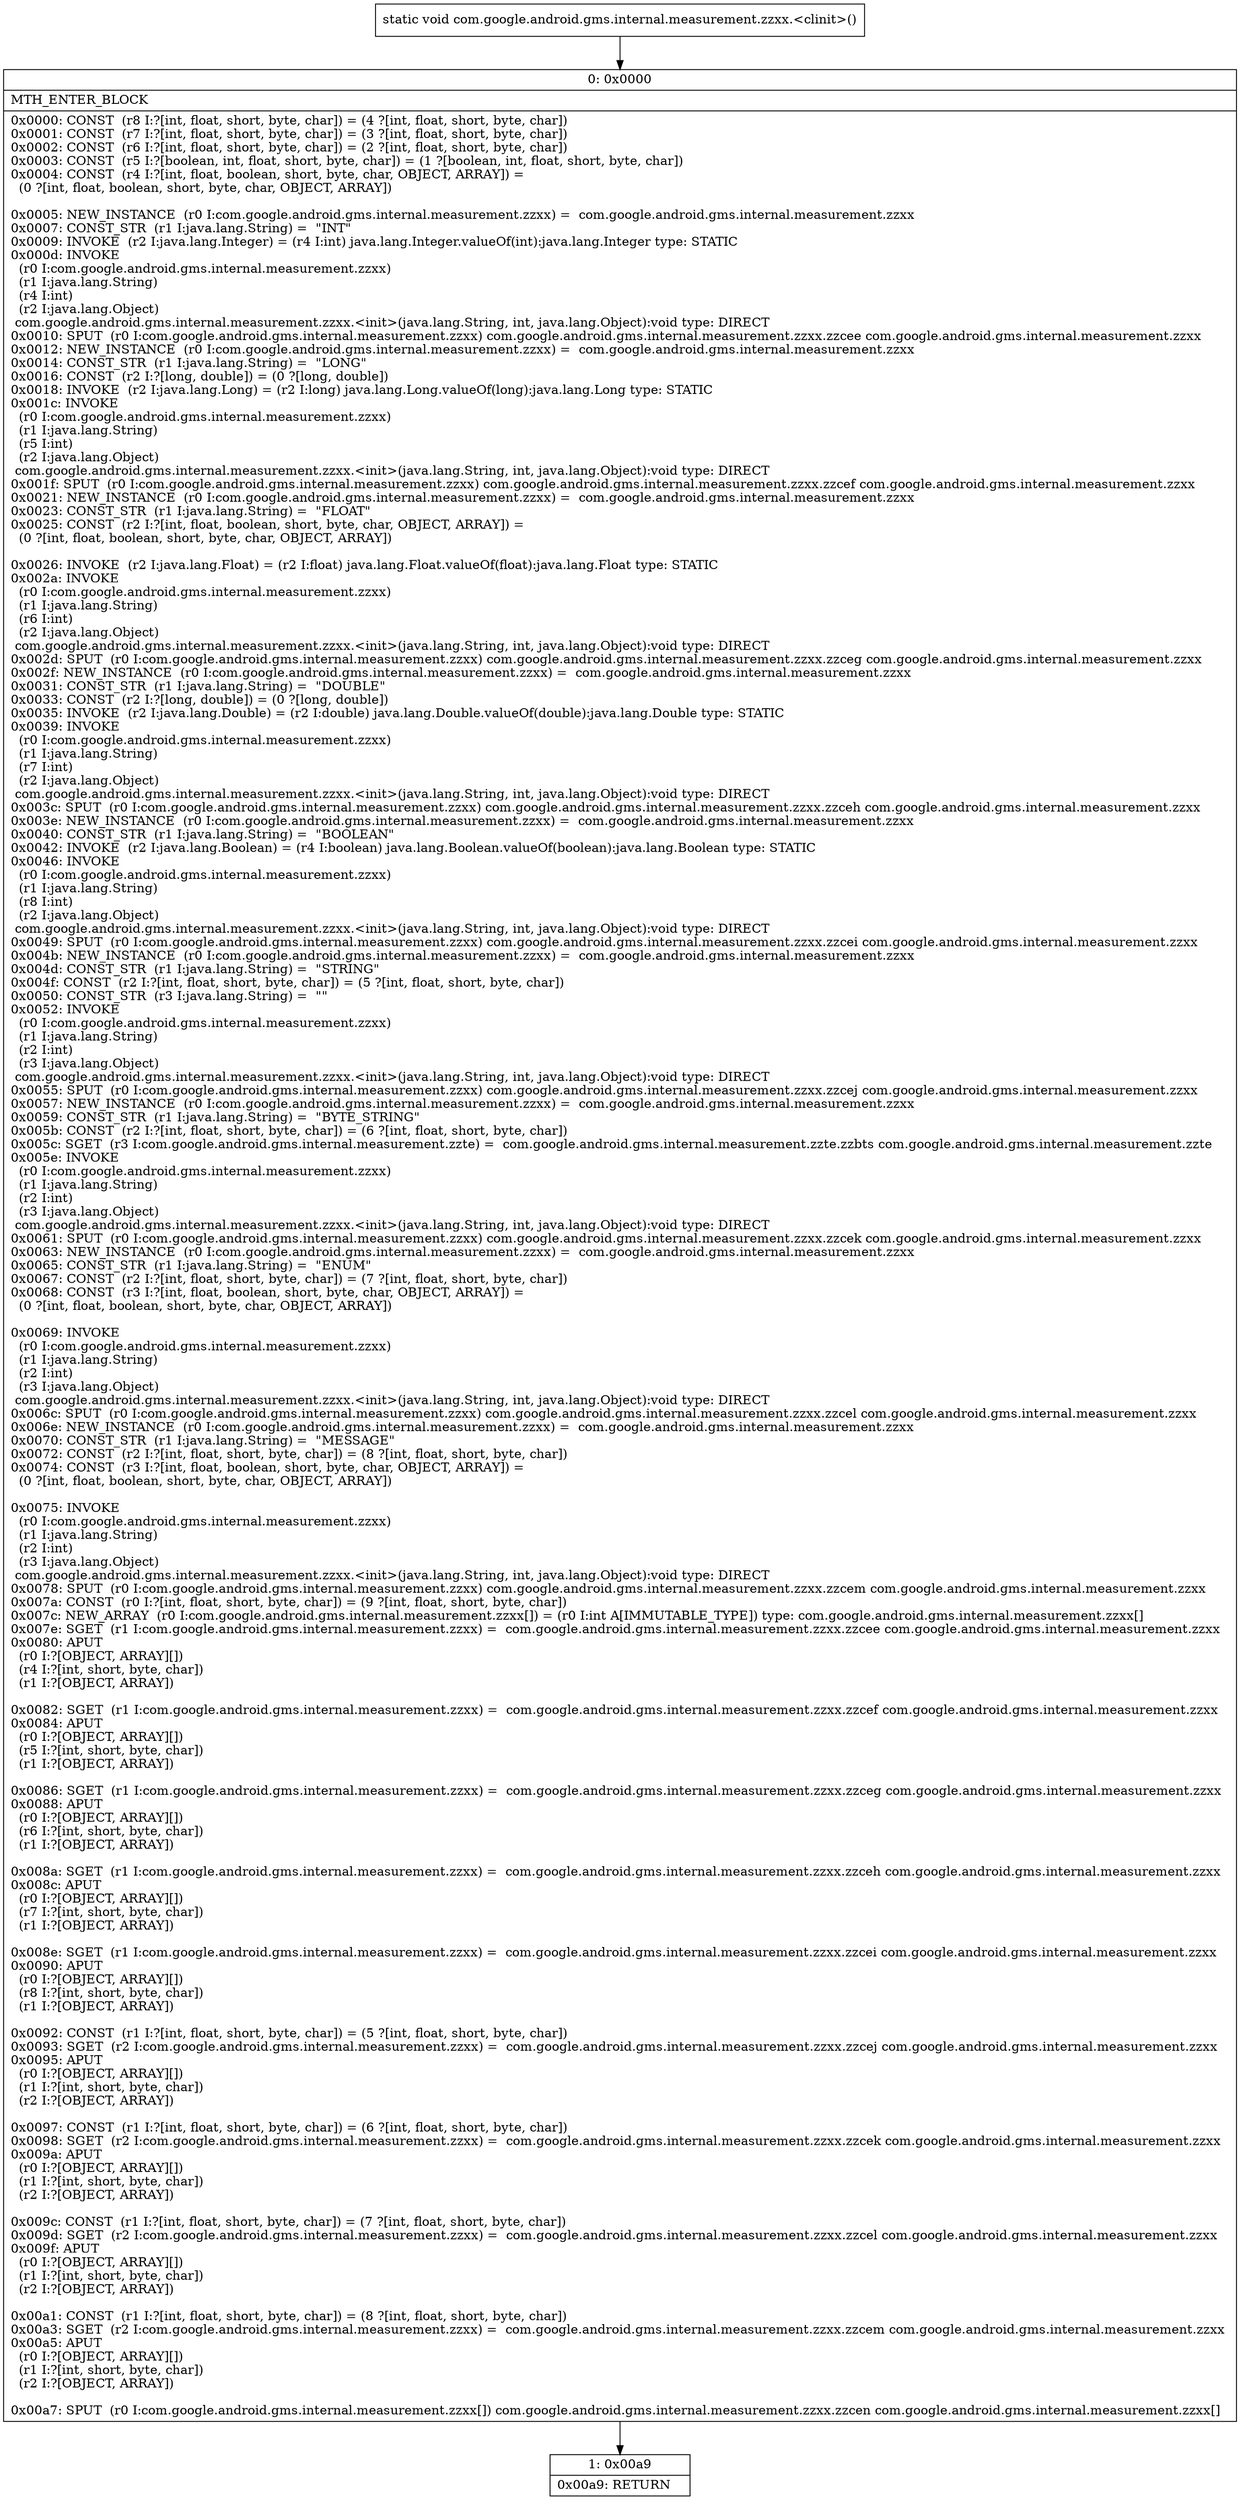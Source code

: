 digraph "CFG forcom.google.android.gms.internal.measurement.zzxx.\<clinit\>()V" {
Node_0 [shape=record,label="{0\:\ 0x0000|MTH_ENTER_BLOCK\l|0x0000: CONST  (r8 I:?[int, float, short, byte, char]) = (4 ?[int, float, short, byte, char]) \l0x0001: CONST  (r7 I:?[int, float, short, byte, char]) = (3 ?[int, float, short, byte, char]) \l0x0002: CONST  (r6 I:?[int, float, short, byte, char]) = (2 ?[int, float, short, byte, char]) \l0x0003: CONST  (r5 I:?[boolean, int, float, short, byte, char]) = (1 ?[boolean, int, float, short, byte, char]) \l0x0004: CONST  (r4 I:?[int, float, boolean, short, byte, char, OBJECT, ARRAY]) = \l  (0 ?[int, float, boolean, short, byte, char, OBJECT, ARRAY])\l \l0x0005: NEW_INSTANCE  (r0 I:com.google.android.gms.internal.measurement.zzxx) =  com.google.android.gms.internal.measurement.zzxx \l0x0007: CONST_STR  (r1 I:java.lang.String) =  \"INT\" \l0x0009: INVOKE  (r2 I:java.lang.Integer) = (r4 I:int) java.lang.Integer.valueOf(int):java.lang.Integer type: STATIC \l0x000d: INVOKE  \l  (r0 I:com.google.android.gms.internal.measurement.zzxx)\l  (r1 I:java.lang.String)\l  (r4 I:int)\l  (r2 I:java.lang.Object)\l com.google.android.gms.internal.measurement.zzxx.\<init\>(java.lang.String, int, java.lang.Object):void type: DIRECT \l0x0010: SPUT  (r0 I:com.google.android.gms.internal.measurement.zzxx) com.google.android.gms.internal.measurement.zzxx.zzcee com.google.android.gms.internal.measurement.zzxx \l0x0012: NEW_INSTANCE  (r0 I:com.google.android.gms.internal.measurement.zzxx) =  com.google.android.gms.internal.measurement.zzxx \l0x0014: CONST_STR  (r1 I:java.lang.String) =  \"LONG\" \l0x0016: CONST  (r2 I:?[long, double]) = (0 ?[long, double]) \l0x0018: INVOKE  (r2 I:java.lang.Long) = (r2 I:long) java.lang.Long.valueOf(long):java.lang.Long type: STATIC \l0x001c: INVOKE  \l  (r0 I:com.google.android.gms.internal.measurement.zzxx)\l  (r1 I:java.lang.String)\l  (r5 I:int)\l  (r2 I:java.lang.Object)\l com.google.android.gms.internal.measurement.zzxx.\<init\>(java.lang.String, int, java.lang.Object):void type: DIRECT \l0x001f: SPUT  (r0 I:com.google.android.gms.internal.measurement.zzxx) com.google.android.gms.internal.measurement.zzxx.zzcef com.google.android.gms.internal.measurement.zzxx \l0x0021: NEW_INSTANCE  (r0 I:com.google.android.gms.internal.measurement.zzxx) =  com.google.android.gms.internal.measurement.zzxx \l0x0023: CONST_STR  (r1 I:java.lang.String) =  \"FLOAT\" \l0x0025: CONST  (r2 I:?[int, float, boolean, short, byte, char, OBJECT, ARRAY]) = \l  (0 ?[int, float, boolean, short, byte, char, OBJECT, ARRAY])\l \l0x0026: INVOKE  (r2 I:java.lang.Float) = (r2 I:float) java.lang.Float.valueOf(float):java.lang.Float type: STATIC \l0x002a: INVOKE  \l  (r0 I:com.google.android.gms.internal.measurement.zzxx)\l  (r1 I:java.lang.String)\l  (r6 I:int)\l  (r2 I:java.lang.Object)\l com.google.android.gms.internal.measurement.zzxx.\<init\>(java.lang.String, int, java.lang.Object):void type: DIRECT \l0x002d: SPUT  (r0 I:com.google.android.gms.internal.measurement.zzxx) com.google.android.gms.internal.measurement.zzxx.zzceg com.google.android.gms.internal.measurement.zzxx \l0x002f: NEW_INSTANCE  (r0 I:com.google.android.gms.internal.measurement.zzxx) =  com.google.android.gms.internal.measurement.zzxx \l0x0031: CONST_STR  (r1 I:java.lang.String) =  \"DOUBLE\" \l0x0033: CONST  (r2 I:?[long, double]) = (0 ?[long, double]) \l0x0035: INVOKE  (r2 I:java.lang.Double) = (r2 I:double) java.lang.Double.valueOf(double):java.lang.Double type: STATIC \l0x0039: INVOKE  \l  (r0 I:com.google.android.gms.internal.measurement.zzxx)\l  (r1 I:java.lang.String)\l  (r7 I:int)\l  (r2 I:java.lang.Object)\l com.google.android.gms.internal.measurement.zzxx.\<init\>(java.lang.String, int, java.lang.Object):void type: DIRECT \l0x003c: SPUT  (r0 I:com.google.android.gms.internal.measurement.zzxx) com.google.android.gms.internal.measurement.zzxx.zzceh com.google.android.gms.internal.measurement.zzxx \l0x003e: NEW_INSTANCE  (r0 I:com.google.android.gms.internal.measurement.zzxx) =  com.google.android.gms.internal.measurement.zzxx \l0x0040: CONST_STR  (r1 I:java.lang.String) =  \"BOOLEAN\" \l0x0042: INVOKE  (r2 I:java.lang.Boolean) = (r4 I:boolean) java.lang.Boolean.valueOf(boolean):java.lang.Boolean type: STATIC \l0x0046: INVOKE  \l  (r0 I:com.google.android.gms.internal.measurement.zzxx)\l  (r1 I:java.lang.String)\l  (r8 I:int)\l  (r2 I:java.lang.Object)\l com.google.android.gms.internal.measurement.zzxx.\<init\>(java.lang.String, int, java.lang.Object):void type: DIRECT \l0x0049: SPUT  (r0 I:com.google.android.gms.internal.measurement.zzxx) com.google.android.gms.internal.measurement.zzxx.zzcei com.google.android.gms.internal.measurement.zzxx \l0x004b: NEW_INSTANCE  (r0 I:com.google.android.gms.internal.measurement.zzxx) =  com.google.android.gms.internal.measurement.zzxx \l0x004d: CONST_STR  (r1 I:java.lang.String) =  \"STRING\" \l0x004f: CONST  (r2 I:?[int, float, short, byte, char]) = (5 ?[int, float, short, byte, char]) \l0x0050: CONST_STR  (r3 I:java.lang.String) =  \"\" \l0x0052: INVOKE  \l  (r0 I:com.google.android.gms.internal.measurement.zzxx)\l  (r1 I:java.lang.String)\l  (r2 I:int)\l  (r3 I:java.lang.Object)\l com.google.android.gms.internal.measurement.zzxx.\<init\>(java.lang.String, int, java.lang.Object):void type: DIRECT \l0x0055: SPUT  (r0 I:com.google.android.gms.internal.measurement.zzxx) com.google.android.gms.internal.measurement.zzxx.zzcej com.google.android.gms.internal.measurement.zzxx \l0x0057: NEW_INSTANCE  (r0 I:com.google.android.gms.internal.measurement.zzxx) =  com.google.android.gms.internal.measurement.zzxx \l0x0059: CONST_STR  (r1 I:java.lang.String) =  \"BYTE_STRING\" \l0x005b: CONST  (r2 I:?[int, float, short, byte, char]) = (6 ?[int, float, short, byte, char]) \l0x005c: SGET  (r3 I:com.google.android.gms.internal.measurement.zzte) =  com.google.android.gms.internal.measurement.zzte.zzbts com.google.android.gms.internal.measurement.zzte \l0x005e: INVOKE  \l  (r0 I:com.google.android.gms.internal.measurement.zzxx)\l  (r1 I:java.lang.String)\l  (r2 I:int)\l  (r3 I:java.lang.Object)\l com.google.android.gms.internal.measurement.zzxx.\<init\>(java.lang.String, int, java.lang.Object):void type: DIRECT \l0x0061: SPUT  (r0 I:com.google.android.gms.internal.measurement.zzxx) com.google.android.gms.internal.measurement.zzxx.zzcek com.google.android.gms.internal.measurement.zzxx \l0x0063: NEW_INSTANCE  (r0 I:com.google.android.gms.internal.measurement.zzxx) =  com.google.android.gms.internal.measurement.zzxx \l0x0065: CONST_STR  (r1 I:java.lang.String) =  \"ENUM\" \l0x0067: CONST  (r2 I:?[int, float, short, byte, char]) = (7 ?[int, float, short, byte, char]) \l0x0068: CONST  (r3 I:?[int, float, boolean, short, byte, char, OBJECT, ARRAY]) = \l  (0 ?[int, float, boolean, short, byte, char, OBJECT, ARRAY])\l \l0x0069: INVOKE  \l  (r0 I:com.google.android.gms.internal.measurement.zzxx)\l  (r1 I:java.lang.String)\l  (r2 I:int)\l  (r3 I:java.lang.Object)\l com.google.android.gms.internal.measurement.zzxx.\<init\>(java.lang.String, int, java.lang.Object):void type: DIRECT \l0x006c: SPUT  (r0 I:com.google.android.gms.internal.measurement.zzxx) com.google.android.gms.internal.measurement.zzxx.zzcel com.google.android.gms.internal.measurement.zzxx \l0x006e: NEW_INSTANCE  (r0 I:com.google.android.gms.internal.measurement.zzxx) =  com.google.android.gms.internal.measurement.zzxx \l0x0070: CONST_STR  (r1 I:java.lang.String) =  \"MESSAGE\" \l0x0072: CONST  (r2 I:?[int, float, short, byte, char]) = (8 ?[int, float, short, byte, char]) \l0x0074: CONST  (r3 I:?[int, float, boolean, short, byte, char, OBJECT, ARRAY]) = \l  (0 ?[int, float, boolean, short, byte, char, OBJECT, ARRAY])\l \l0x0075: INVOKE  \l  (r0 I:com.google.android.gms.internal.measurement.zzxx)\l  (r1 I:java.lang.String)\l  (r2 I:int)\l  (r3 I:java.lang.Object)\l com.google.android.gms.internal.measurement.zzxx.\<init\>(java.lang.String, int, java.lang.Object):void type: DIRECT \l0x0078: SPUT  (r0 I:com.google.android.gms.internal.measurement.zzxx) com.google.android.gms.internal.measurement.zzxx.zzcem com.google.android.gms.internal.measurement.zzxx \l0x007a: CONST  (r0 I:?[int, float, short, byte, char]) = (9 ?[int, float, short, byte, char]) \l0x007c: NEW_ARRAY  (r0 I:com.google.android.gms.internal.measurement.zzxx[]) = (r0 I:int A[IMMUTABLE_TYPE]) type: com.google.android.gms.internal.measurement.zzxx[] \l0x007e: SGET  (r1 I:com.google.android.gms.internal.measurement.zzxx) =  com.google.android.gms.internal.measurement.zzxx.zzcee com.google.android.gms.internal.measurement.zzxx \l0x0080: APUT  \l  (r0 I:?[OBJECT, ARRAY][])\l  (r4 I:?[int, short, byte, char])\l  (r1 I:?[OBJECT, ARRAY])\l \l0x0082: SGET  (r1 I:com.google.android.gms.internal.measurement.zzxx) =  com.google.android.gms.internal.measurement.zzxx.zzcef com.google.android.gms.internal.measurement.zzxx \l0x0084: APUT  \l  (r0 I:?[OBJECT, ARRAY][])\l  (r5 I:?[int, short, byte, char])\l  (r1 I:?[OBJECT, ARRAY])\l \l0x0086: SGET  (r1 I:com.google.android.gms.internal.measurement.zzxx) =  com.google.android.gms.internal.measurement.zzxx.zzceg com.google.android.gms.internal.measurement.zzxx \l0x0088: APUT  \l  (r0 I:?[OBJECT, ARRAY][])\l  (r6 I:?[int, short, byte, char])\l  (r1 I:?[OBJECT, ARRAY])\l \l0x008a: SGET  (r1 I:com.google.android.gms.internal.measurement.zzxx) =  com.google.android.gms.internal.measurement.zzxx.zzceh com.google.android.gms.internal.measurement.zzxx \l0x008c: APUT  \l  (r0 I:?[OBJECT, ARRAY][])\l  (r7 I:?[int, short, byte, char])\l  (r1 I:?[OBJECT, ARRAY])\l \l0x008e: SGET  (r1 I:com.google.android.gms.internal.measurement.zzxx) =  com.google.android.gms.internal.measurement.zzxx.zzcei com.google.android.gms.internal.measurement.zzxx \l0x0090: APUT  \l  (r0 I:?[OBJECT, ARRAY][])\l  (r8 I:?[int, short, byte, char])\l  (r1 I:?[OBJECT, ARRAY])\l \l0x0092: CONST  (r1 I:?[int, float, short, byte, char]) = (5 ?[int, float, short, byte, char]) \l0x0093: SGET  (r2 I:com.google.android.gms.internal.measurement.zzxx) =  com.google.android.gms.internal.measurement.zzxx.zzcej com.google.android.gms.internal.measurement.zzxx \l0x0095: APUT  \l  (r0 I:?[OBJECT, ARRAY][])\l  (r1 I:?[int, short, byte, char])\l  (r2 I:?[OBJECT, ARRAY])\l \l0x0097: CONST  (r1 I:?[int, float, short, byte, char]) = (6 ?[int, float, short, byte, char]) \l0x0098: SGET  (r2 I:com.google.android.gms.internal.measurement.zzxx) =  com.google.android.gms.internal.measurement.zzxx.zzcek com.google.android.gms.internal.measurement.zzxx \l0x009a: APUT  \l  (r0 I:?[OBJECT, ARRAY][])\l  (r1 I:?[int, short, byte, char])\l  (r2 I:?[OBJECT, ARRAY])\l \l0x009c: CONST  (r1 I:?[int, float, short, byte, char]) = (7 ?[int, float, short, byte, char]) \l0x009d: SGET  (r2 I:com.google.android.gms.internal.measurement.zzxx) =  com.google.android.gms.internal.measurement.zzxx.zzcel com.google.android.gms.internal.measurement.zzxx \l0x009f: APUT  \l  (r0 I:?[OBJECT, ARRAY][])\l  (r1 I:?[int, short, byte, char])\l  (r2 I:?[OBJECT, ARRAY])\l \l0x00a1: CONST  (r1 I:?[int, float, short, byte, char]) = (8 ?[int, float, short, byte, char]) \l0x00a3: SGET  (r2 I:com.google.android.gms.internal.measurement.zzxx) =  com.google.android.gms.internal.measurement.zzxx.zzcem com.google.android.gms.internal.measurement.zzxx \l0x00a5: APUT  \l  (r0 I:?[OBJECT, ARRAY][])\l  (r1 I:?[int, short, byte, char])\l  (r2 I:?[OBJECT, ARRAY])\l \l0x00a7: SPUT  (r0 I:com.google.android.gms.internal.measurement.zzxx[]) com.google.android.gms.internal.measurement.zzxx.zzcen com.google.android.gms.internal.measurement.zzxx[] \l}"];
Node_1 [shape=record,label="{1\:\ 0x00a9|0x00a9: RETURN   \l}"];
MethodNode[shape=record,label="{static void com.google.android.gms.internal.measurement.zzxx.\<clinit\>() }"];
MethodNode -> Node_0;
Node_0 -> Node_1;
}

